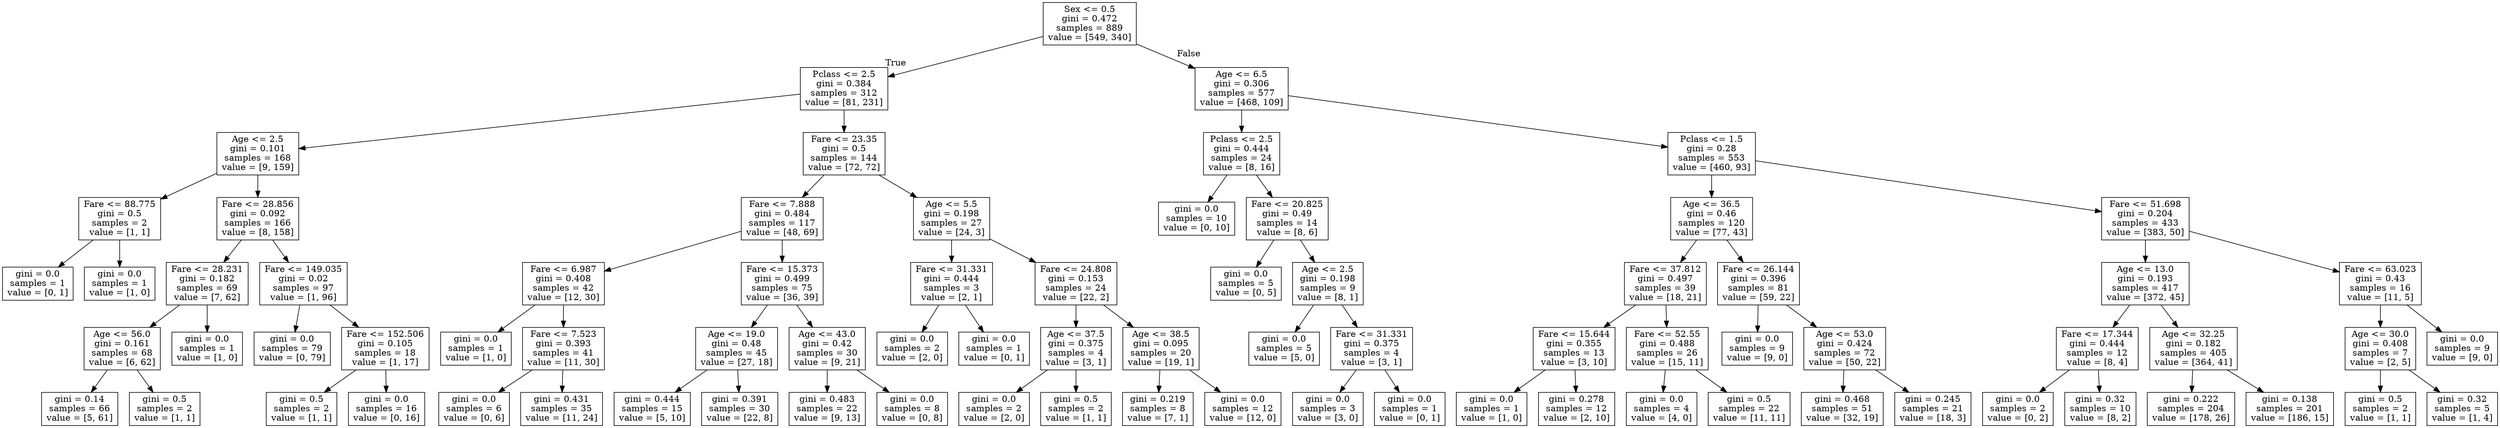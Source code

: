 digraph Tree {
node [shape=box] ;
0 [label="Sex <= 0.5\ngini = 0.472\nsamples = 889\nvalue = [549, 340]"] ;
1 [label="Pclass <= 2.5\ngini = 0.384\nsamples = 312\nvalue = [81, 231]"] ;
0 -> 1 [labeldistance=2.5, labelangle=45, headlabel="True"] ;
2 [label="Age <= 2.5\ngini = 0.101\nsamples = 168\nvalue = [9, 159]"] ;
1 -> 2 ;
3 [label="Fare <= 88.775\ngini = 0.5\nsamples = 2\nvalue = [1, 1]"] ;
2 -> 3 ;
4 [label="gini = 0.0\nsamples = 1\nvalue = [0, 1]"] ;
3 -> 4 ;
5 [label="gini = 0.0\nsamples = 1\nvalue = [1, 0]"] ;
3 -> 5 ;
6 [label="Fare <= 28.856\ngini = 0.092\nsamples = 166\nvalue = [8, 158]"] ;
2 -> 6 ;
7 [label="Fare <= 28.231\ngini = 0.182\nsamples = 69\nvalue = [7, 62]"] ;
6 -> 7 ;
8 [label="Age <= 56.0\ngini = 0.161\nsamples = 68\nvalue = [6, 62]"] ;
7 -> 8 ;
9 [label="gini = 0.14\nsamples = 66\nvalue = [5, 61]"] ;
8 -> 9 ;
10 [label="gini = 0.5\nsamples = 2\nvalue = [1, 1]"] ;
8 -> 10 ;
11 [label="gini = 0.0\nsamples = 1\nvalue = [1, 0]"] ;
7 -> 11 ;
12 [label="Fare <= 149.035\ngini = 0.02\nsamples = 97\nvalue = [1, 96]"] ;
6 -> 12 ;
13 [label="gini = 0.0\nsamples = 79\nvalue = [0, 79]"] ;
12 -> 13 ;
14 [label="Fare <= 152.506\ngini = 0.105\nsamples = 18\nvalue = [1, 17]"] ;
12 -> 14 ;
15 [label="gini = 0.5\nsamples = 2\nvalue = [1, 1]"] ;
14 -> 15 ;
16 [label="gini = 0.0\nsamples = 16\nvalue = [0, 16]"] ;
14 -> 16 ;
17 [label="Fare <= 23.35\ngini = 0.5\nsamples = 144\nvalue = [72, 72]"] ;
1 -> 17 ;
18 [label="Fare <= 7.888\ngini = 0.484\nsamples = 117\nvalue = [48, 69]"] ;
17 -> 18 ;
19 [label="Fare <= 6.987\ngini = 0.408\nsamples = 42\nvalue = [12, 30]"] ;
18 -> 19 ;
20 [label="gini = 0.0\nsamples = 1\nvalue = [1, 0]"] ;
19 -> 20 ;
21 [label="Fare <= 7.523\ngini = 0.393\nsamples = 41\nvalue = [11, 30]"] ;
19 -> 21 ;
22 [label="gini = 0.0\nsamples = 6\nvalue = [0, 6]"] ;
21 -> 22 ;
23 [label="gini = 0.431\nsamples = 35\nvalue = [11, 24]"] ;
21 -> 23 ;
24 [label="Fare <= 15.373\ngini = 0.499\nsamples = 75\nvalue = [36, 39]"] ;
18 -> 24 ;
25 [label="Age <= 19.0\ngini = 0.48\nsamples = 45\nvalue = [27, 18]"] ;
24 -> 25 ;
26 [label="gini = 0.444\nsamples = 15\nvalue = [5, 10]"] ;
25 -> 26 ;
27 [label="gini = 0.391\nsamples = 30\nvalue = [22, 8]"] ;
25 -> 27 ;
28 [label="Age <= 43.0\ngini = 0.42\nsamples = 30\nvalue = [9, 21]"] ;
24 -> 28 ;
29 [label="gini = 0.483\nsamples = 22\nvalue = [9, 13]"] ;
28 -> 29 ;
30 [label="gini = 0.0\nsamples = 8\nvalue = [0, 8]"] ;
28 -> 30 ;
31 [label="Age <= 5.5\ngini = 0.198\nsamples = 27\nvalue = [24, 3]"] ;
17 -> 31 ;
32 [label="Fare <= 31.331\ngini = 0.444\nsamples = 3\nvalue = [2, 1]"] ;
31 -> 32 ;
33 [label="gini = 0.0\nsamples = 2\nvalue = [2, 0]"] ;
32 -> 33 ;
34 [label="gini = 0.0\nsamples = 1\nvalue = [0, 1]"] ;
32 -> 34 ;
35 [label="Fare <= 24.808\ngini = 0.153\nsamples = 24\nvalue = [22, 2]"] ;
31 -> 35 ;
36 [label="Age <= 37.5\ngini = 0.375\nsamples = 4\nvalue = [3, 1]"] ;
35 -> 36 ;
37 [label="gini = 0.0\nsamples = 2\nvalue = [2, 0]"] ;
36 -> 37 ;
38 [label="gini = 0.5\nsamples = 2\nvalue = [1, 1]"] ;
36 -> 38 ;
39 [label="Age <= 38.5\ngini = 0.095\nsamples = 20\nvalue = [19, 1]"] ;
35 -> 39 ;
40 [label="gini = 0.219\nsamples = 8\nvalue = [7, 1]"] ;
39 -> 40 ;
41 [label="gini = 0.0\nsamples = 12\nvalue = [12, 0]"] ;
39 -> 41 ;
42 [label="Age <= 6.5\ngini = 0.306\nsamples = 577\nvalue = [468, 109]"] ;
0 -> 42 [labeldistance=2.5, labelangle=-45, headlabel="False"] ;
43 [label="Pclass <= 2.5\ngini = 0.444\nsamples = 24\nvalue = [8, 16]"] ;
42 -> 43 ;
44 [label="gini = 0.0\nsamples = 10\nvalue = [0, 10]"] ;
43 -> 44 ;
45 [label="Fare <= 20.825\ngini = 0.49\nsamples = 14\nvalue = [8, 6]"] ;
43 -> 45 ;
46 [label="gini = 0.0\nsamples = 5\nvalue = [0, 5]"] ;
45 -> 46 ;
47 [label="Age <= 2.5\ngini = 0.198\nsamples = 9\nvalue = [8, 1]"] ;
45 -> 47 ;
48 [label="gini = 0.0\nsamples = 5\nvalue = [5, 0]"] ;
47 -> 48 ;
49 [label="Fare <= 31.331\ngini = 0.375\nsamples = 4\nvalue = [3, 1]"] ;
47 -> 49 ;
50 [label="gini = 0.0\nsamples = 3\nvalue = [3, 0]"] ;
49 -> 50 ;
51 [label="gini = 0.0\nsamples = 1\nvalue = [0, 1]"] ;
49 -> 51 ;
52 [label="Pclass <= 1.5\ngini = 0.28\nsamples = 553\nvalue = [460, 93]"] ;
42 -> 52 ;
53 [label="Age <= 36.5\ngini = 0.46\nsamples = 120\nvalue = [77, 43]"] ;
52 -> 53 ;
54 [label="Fare <= 37.812\ngini = 0.497\nsamples = 39\nvalue = [18, 21]"] ;
53 -> 54 ;
55 [label="Fare <= 15.644\ngini = 0.355\nsamples = 13\nvalue = [3, 10]"] ;
54 -> 55 ;
56 [label="gini = 0.0\nsamples = 1\nvalue = [1, 0]"] ;
55 -> 56 ;
57 [label="gini = 0.278\nsamples = 12\nvalue = [2, 10]"] ;
55 -> 57 ;
58 [label="Fare <= 52.55\ngini = 0.488\nsamples = 26\nvalue = [15, 11]"] ;
54 -> 58 ;
59 [label="gini = 0.0\nsamples = 4\nvalue = [4, 0]"] ;
58 -> 59 ;
60 [label="gini = 0.5\nsamples = 22\nvalue = [11, 11]"] ;
58 -> 60 ;
61 [label="Fare <= 26.144\ngini = 0.396\nsamples = 81\nvalue = [59, 22]"] ;
53 -> 61 ;
62 [label="gini = 0.0\nsamples = 9\nvalue = [9, 0]"] ;
61 -> 62 ;
63 [label="Age <= 53.0\ngini = 0.424\nsamples = 72\nvalue = [50, 22]"] ;
61 -> 63 ;
64 [label="gini = 0.468\nsamples = 51\nvalue = [32, 19]"] ;
63 -> 64 ;
65 [label="gini = 0.245\nsamples = 21\nvalue = [18, 3]"] ;
63 -> 65 ;
66 [label="Fare <= 51.698\ngini = 0.204\nsamples = 433\nvalue = [383, 50]"] ;
52 -> 66 ;
67 [label="Age <= 13.0\ngini = 0.193\nsamples = 417\nvalue = [372, 45]"] ;
66 -> 67 ;
68 [label="Fare <= 17.344\ngini = 0.444\nsamples = 12\nvalue = [8, 4]"] ;
67 -> 68 ;
69 [label="gini = 0.0\nsamples = 2\nvalue = [0, 2]"] ;
68 -> 69 ;
70 [label="gini = 0.32\nsamples = 10\nvalue = [8, 2]"] ;
68 -> 70 ;
71 [label="Age <= 32.25\ngini = 0.182\nsamples = 405\nvalue = [364, 41]"] ;
67 -> 71 ;
72 [label="gini = 0.222\nsamples = 204\nvalue = [178, 26]"] ;
71 -> 72 ;
73 [label="gini = 0.138\nsamples = 201\nvalue = [186, 15]"] ;
71 -> 73 ;
74 [label="Fare <= 63.023\ngini = 0.43\nsamples = 16\nvalue = [11, 5]"] ;
66 -> 74 ;
75 [label="Age <= 30.0\ngini = 0.408\nsamples = 7\nvalue = [2, 5]"] ;
74 -> 75 ;
76 [label="gini = 0.5\nsamples = 2\nvalue = [1, 1]"] ;
75 -> 76 ;
77 [label="gini = 0.32\nsamples = 5\nvalue = [1, 4]"] ;
75 -> 77 ;
78 [label="gini = 0.0\nsamples = 9\nvalue = [9, 0]"] ;
74 -> 78 ;
}